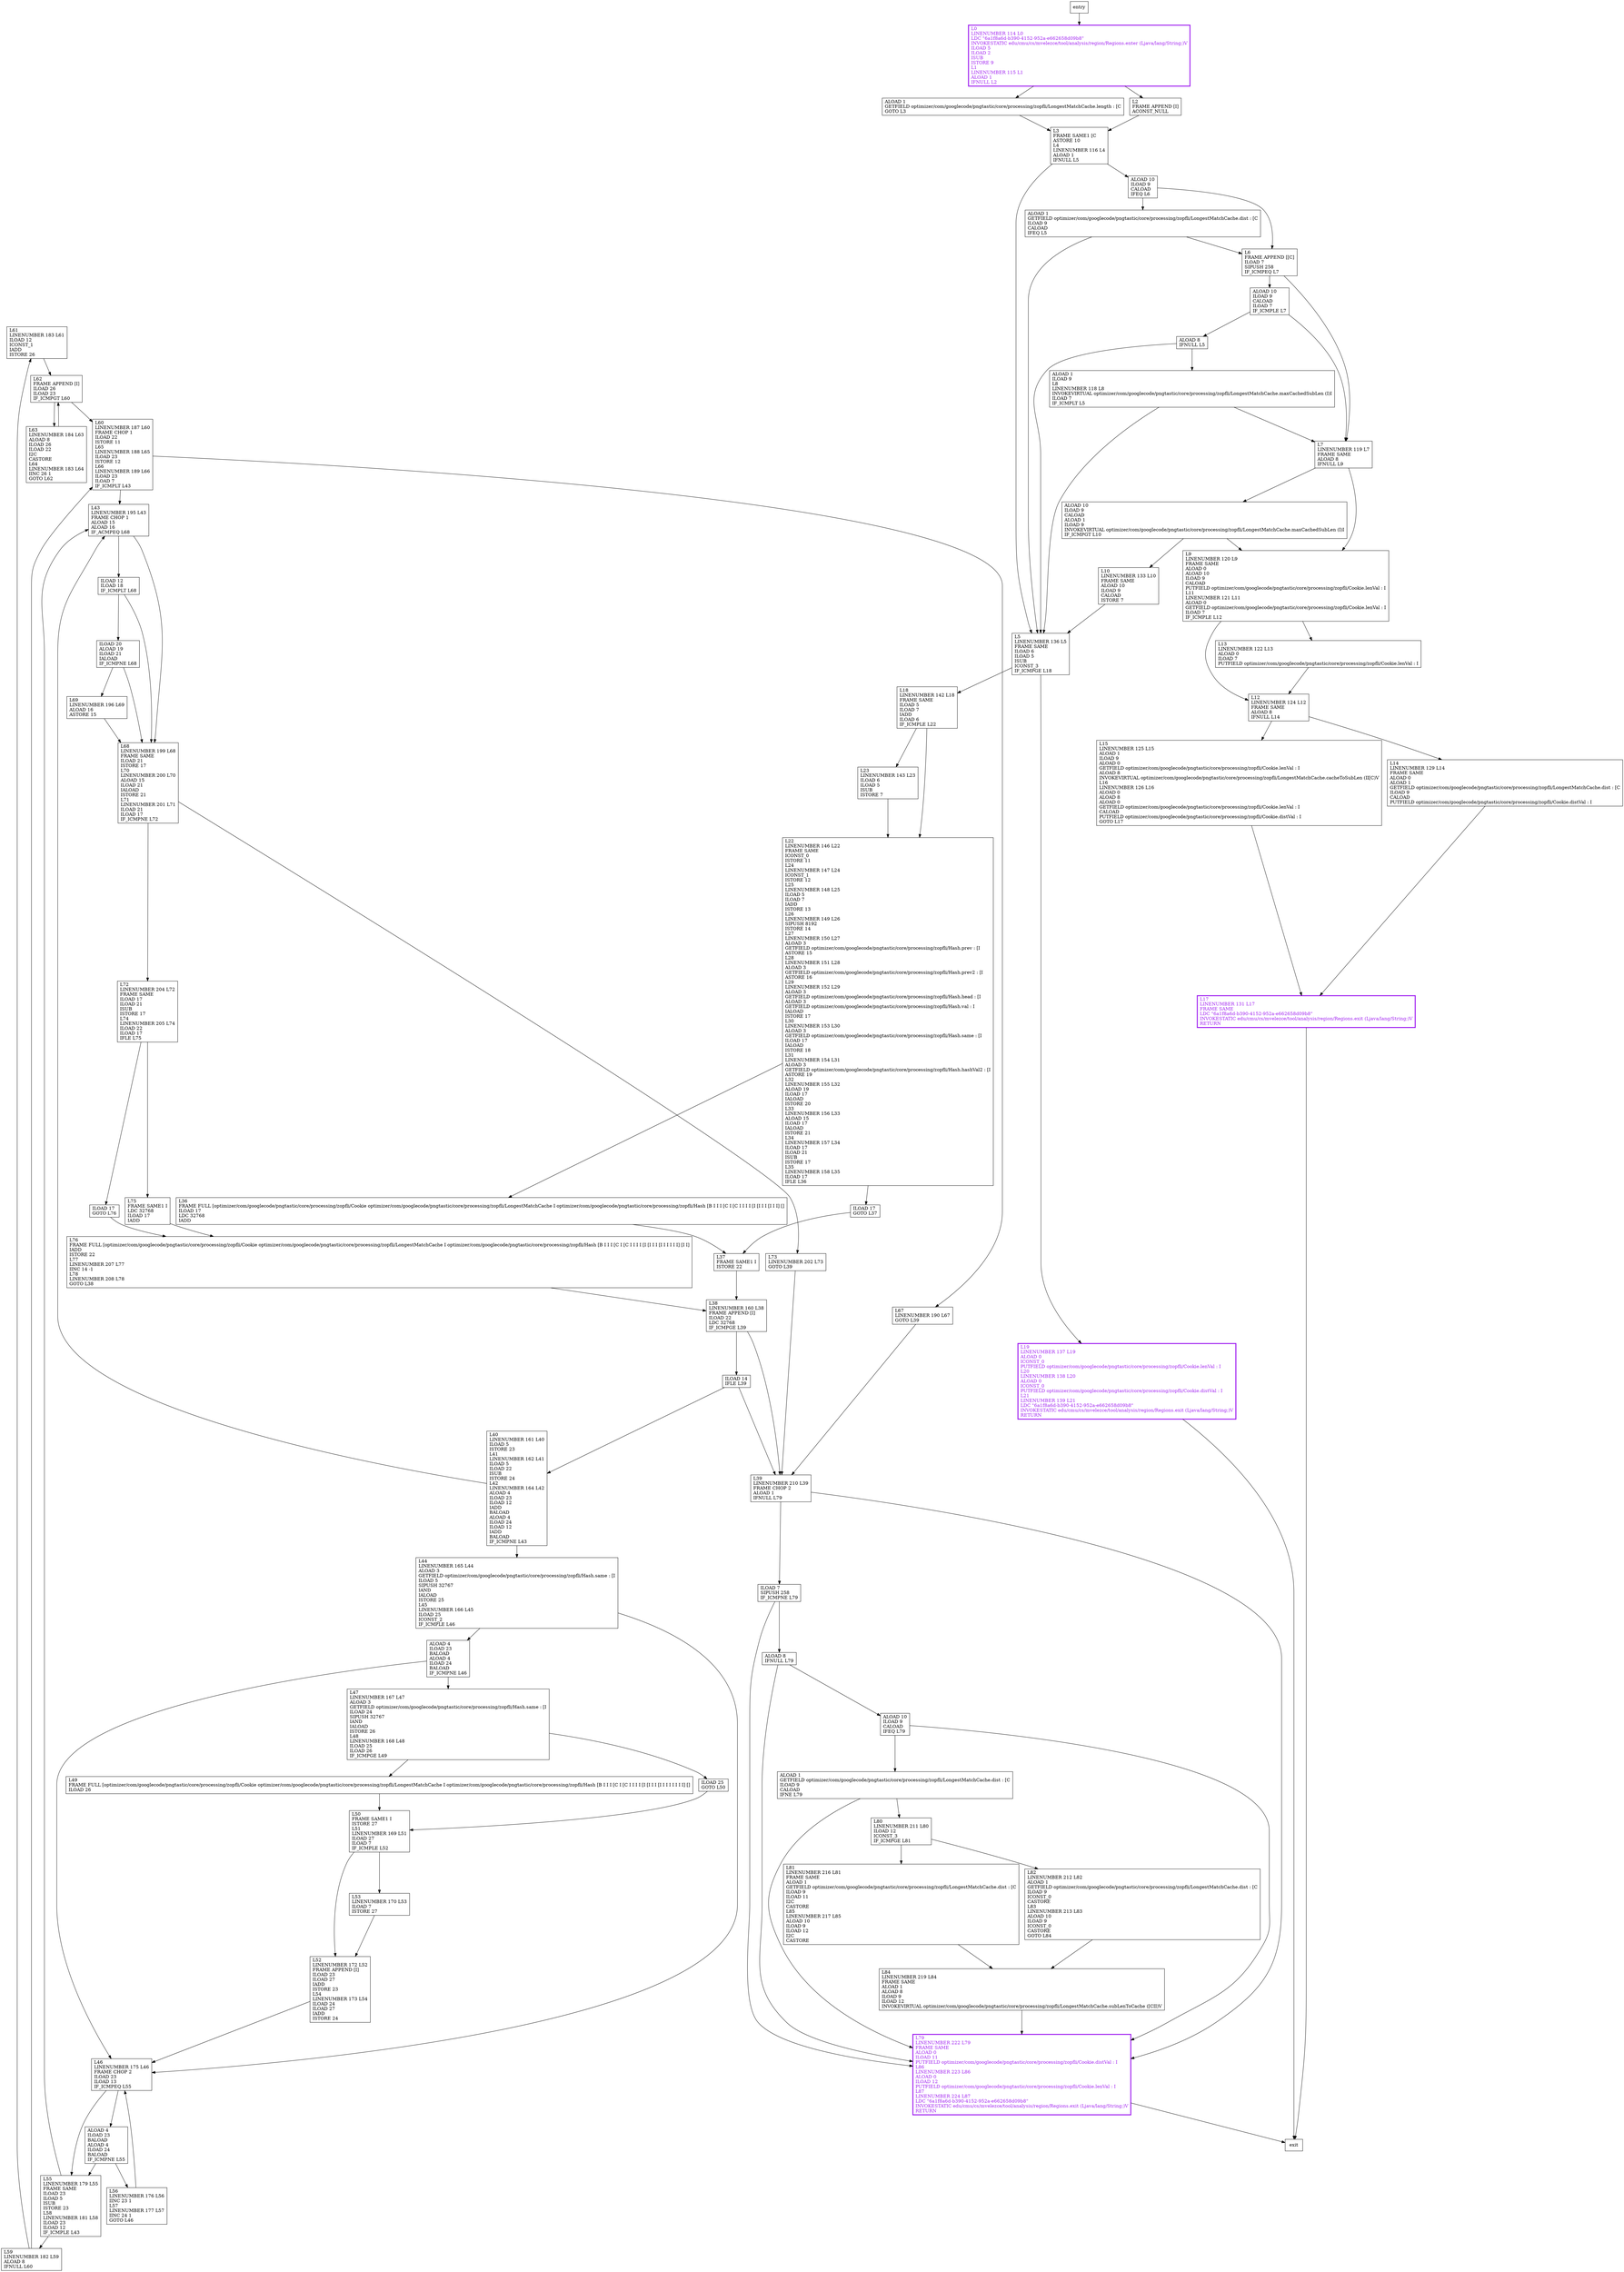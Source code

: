 digraph findLongestMatch {
node [shape=record];
433015555 [label="L61\lLINENUMBER 183 L61\lILOAD 12\lICONST_1\lIADD\lISTORE 26\l"];
253332430 [label="ALOAD 4\lILOAD 23\lBALOAD\lALOAD 4\lILOAD 24\lBALOAD\lIF_ICMPNE L55\l"];
1154091064 [label="ALOAD 8\lIFNULL L79\l"];
177590271 [label="ALOAD 1\lGETFIELD optimizer/com/googlecode/pngtastic/core/processing/zopfli/LongestMatchCache.length : [C\lGOTO L3\l"];
1785344556 [label="L36\lFRAME FULL [optimizer/com/googlecode/pngtastic/core/processing/zopfli/Cookie optimizer/com/googlecode/pngtastic/core/processing/zopfli/LongestMatchCache I optimizer/com/googlecode/pngtastic/core/processing/zopfli/Hash [B I I I [C I [C I I I I [I [I I I [I I I] []\lILOAD 17\lLDC 32768\lIADD\l"];
1396003833 [label="L0\lLINENUMBER 114 L0\lLDC \"6a1f8a6d-b390-4152-952a-e662658d09b8\"\lINVOKESTATIC edu/cmu/cs/mvelezce/tool/analysis/region/Regions.enter (Ljava/lang/String;)V\lILOAD 5\lILOAD 2\lISUB\lISTORE 9\lL1\lLINENUMBER 115 L1\lALOAD 1\lIFNULL L2\l"];
709490135 [label="L79\lLINENUMBER 222 L79\lFRAME SAME\lALOAD 0\lILOAD 11\lPUTFIELD optimizer/com/googlecode/pngtastic/core/processing/zopfli/Cookie.distVal : I\lL86\lLINENUMBER 223 L86\lALOAD 0\lILOAD 12\lPUTFIELD optimizer/com/googlecode/pngtastic/core/processing/zopfli/Cookie.lenVal : I\lL87\lLINENUMBER 224 L87\lLDC \"6a1f8a6d-b390-4152-952a-e662658d09b8\"\lINVOKESTATIC edu/cmu/cs/mvelezce/tool/analysis/region/Regions.exit (Ljava/lang/String;)V\lRETURN\l"];
1842020389 [label="L40\lLINENUMBER 161 L40\lILOAD 5\lISTORE 23\lL41\lLINENUMBER 162 L41\lILOAD 5\lILOAD 22\lISUB\lISTORE 24\lL42\lLINENUMBER 164 L42\lALOAD 4\lILOAD 23\lILOAD 12\lIADD\lBALOAD\lALOAD 4\lILOAD 24\lILOAD 12\lIADD\lBALOAD\lIF_ICMPNE L43\l"];
796839648 [label="L69\lLINENUMBER 196 L69\lALOAD 16\lASTORE 15\l"];
209007284 [label="L63\lLINENUMBER 184 L63\lALOAD 8\lILOAD 26\lILOAD 22\lI2C\lCASTORE\lL64\lLINENUMBER 183 L64\lIINC 26 1\lGOTO L62\l"];
1747423094 [label="L6\lFRAME APPEND [[C]\lILOAD 7\lSIPUSH 258\lIF_ICMPEQ L7\l"];
1818521988 [label="ILOAD 17\lGOTO L76\l"];
656158697 [label="L72\lLINENUMBER 204 L72\lFRAME SAME\lILOAD 17\lILOAD 21\lISUB\lISTORE 17\lL74\lLINENUMBER 205 L74\lILOAD 22\lILOAD 17\lIFLE L75\l"];
1776495927 [label="L13\lLINENUMBER 122 L13\lALOAD 0\lILOAD 7\lPUTFIELD optimizer/com/googlecode/pngtastic/core/processing/zopfli/Cookie.lenVal : I\l"];
558251855 [label="L73\lLINENUMBER 202 L73\lGOTO L39\l"];
104331851 [label="ILOAD 17\lGOTO L37\l"];
1523317871 [label="L60\lLINENUMBER 187 L60\lFRAME CHOP 1\lILOAD 22\lISTORE 11\lL65\lLINENUMBER 188 L65\lILOAD 23\lISTORE 12\lL66\lLINENUMBER 189 L66\lILOAD 23\lILOAD 7\lIF_ICMPLT L43\l"];
707662966 [label="L37\lFRAME SAME1 I\lISTORE 22\l"];
1018772978 [label="ALOAD 4\lILOAD 23\lBALOAD\lALOAD 4\lILOAD 24\lBALOAD\lIF_ICMPNE L46\l"];
158331947 [label="L5\lLINENUMBER 136 L5\lFRAME SAME\lILOAD 6\lILOAD 5\lISUB\lICONST_3\lIF_ICMPGE L18\l"];
1410794718 [label="L19\lLINENUMBER 137 L19\lALOAD 0\lICONST_0\lPUTFIELD optimizer/com/googlecode/pngtastic/core/processing/zopfli/Cookie.lenVal : I\lL20\lLINENUMBER 138 L20\lALOAD 0\lICONST_0\lPUTFIELD optimizer/com/googlecode/pngtastic/core/processing/zopfli/Cookie.distVal : I\lL21\lLINENUMBER 139 L21\lLDC \"6a1f8a6d-b390-4152-952a-e662658d09b8\"\lINVOKESTATIC edu/cmu/cs/mvelezce/tool/analysis/region/Regions.exit (Ljava/lang/String;)V\lRETURN\l"];
1499085936 [label="L59\lLINENUMBER 182 L59\lALOAD 8\lIFNULL L60\l"];
1742045918 [label="L44\lLINENUMBER 165 L44\lALOAD 3\lGETFIELD optimizer/com/googlecode/pngtastic/core/processing/zopfli/Hash.same : [I\lILOAD 5\lSIPUSH 32767\lIAND\lIALOAD\lISTORE 25\lL45\lLINENUMBER 166 L45\lILOAD 25\lICONST_2\lIF_ICMPLE L46\l"];
1953083727 [label="L81\lLINENUMBER 216 L81\lFRAME SAME\lALOAD 1\lGETFIELD optimizer/com/googlecode/pngtastic/core/processing/zopfli/LongestMatchCache.dist : [C\lILOAD 9\lILOAD 11\lI2C\lCASTORE\lL85\lLINENUMBER 217 L85\lALOAD 10\lILOAD 9\lILOAD 12\lI2C\lCASTORE\l"];
315059665 [label="ALOAD 10\lILOAD 9\lCALOAD\lIFEQ L79\l"];
1783742575 [label="L47\lLINENUMBER 167 L47\lALOAD 3\lGETFIELD optimizer/com/googlecode/pngtastic/core/processing/zopfli/Hash.same : [I\lILOAD 24\lSIPUSH 32767\lIAND\lIALOAD\lISTORE 26\lL48\lLINENUMBER 168 L48\lILOAD 25\lILOAD 26\lIF_ICMPGE L49\l"];
256057775 [label="L52\lLINENUMBER 172 L52\lFRAME APPEND [I]\lILOAD 23\lILOAD 27\lIADD\lISTORE 23\lL54\lLINENUMBER 173 L54\lILOAD 24\lILOAD 27\lIADD\lISTORE 24\l"];
1419201886 [label="ILOAD 14\lIFLE L39\l"];
1645141270 [label="ILOAD 20\lALOAD 19\lILOAD 21\lIALOAD\lIF_ICMPNE L68\l"];
2001065235 [label="ALOAD 1\lGETFIELD optimizer/com/googlecode/pngtastic/core/processing/zopfli/LongestMatchCache.dist : [C\lILOAD 9\lCALOAD\lIFNE L79\l"];
23693973 [label="L67\lLINENUMBER 190 L67\lGOTO L39\l"];
1515303461 [label="ALOAD 8\lIFNULL L5\l"];
212413768 [label="L2\lFRAME APPEND [I]\lACONST_NULL\l"];
269657166 [label="L14\lLINENUMBER 129 L14\lFRAME SAME\lALOAD 0\lALOAD 1\lGETFIELD optimizer/com/googlecode/pngtastic/core/processing/zopfli/LongestMatchCache.dist : [C\lILOAD 9\lCALOAD\lPUTFIELD optimizer/com/googlecode/pngtastic/core/processing/zopfli/Cookie.distVal : I\l"];
1811273222 [label="L50\lFRAME SAME1 I\lISTORE 27\lL51\lLINENUMBER 169 L51\lILOAD 27\lILOAD 7\lIF_ICMPLE L52\l"];
73222149 [label="L84\lLINENUMBER 219 L84\lFRAME SAME\lALOAD 1\lALOAD 8\lILOAD 9\lILOAD 12\lINVOKEVIRTUAL optimizer/com/googlecode/pngtastic/core/processing/zopfli/LongestMatchCache.subLenToCache ([CII)V\l"];
1883036494 [label="L3\lFRAME SAME1 [C\lASTORE 10\lL4\lLINENUMBER 116 L4\lALOAD 1\lIFNULL L5\l"];
2017299203 [label="L10\lLINENUMBER 133 L10\lFRAME SAME\lALOAD 10\lILOAD 9\lCALOAD\lISTORE 7\l"];
1361246816 [label="L18\lLINENUMBER 142 L18\lFRAME SAME\lILOAD 5\lILOAD 7\lIADD\lILOAD 6\lIF_ICMPLE L22\l"];
901034012 [label="L75\lFRAME SAME1 I\lLDC 32768\lILOAD 17\lIADD\l"];
240767143 [label="ALOAD 10\lILOAD 9\lCALOAD\lILOAD 7\lIF_ICMPLE L7\l"];
71575286 [label="L62\lFRAME APPEND [I]\lILOAD 26\lILOAD 23\lIF_ICMPGT L60\l"];
828546966 [label="L12\lLINENUMBER 124 L12\lFRAME SAME\lALOAD 8\lIFNULL L14\l"];
559512713 [label="L49\lFRAME FULL [optimizer/com/googlecode/pngtastic/core/processing/zopfli/Cookie optimizer/com/googlecode/pngtastic/core/processing/zopfli/LongestMatchCache I optimizer/com/googlecode/pngtastic/core/processing/zopfli/Hash [B I I I [C I [C I I I I [I [I I I [I I I I I I I I] []\lILOAD 26\l"];
423726555 [label="L56\lLINENUMBER 176 L56\lIINC 23 1\lL57\lLINENUMBER 177 L57\lIINC 24 1\lGOTO L46\l"];
1868032458 [label="L39\lLINENUMBER 210 L39\lFRAME CHOP 2\lALOAD 1\lIFNULL L79\l"];
559473129 [label="L17\lLINENUMBER 131 L17\lFRAME SAME\lLDC \"6a1f8a6d-b390-4152-952a-e662658d09b8\"\lINVOKESTATIC edu/cmu/cs/mvelezce/tool/analysis/region/Regions.exit (Ljava/lang/String;)V\lRETURN\l"];
708929670 [label="L76\lFRAME FULL [optimizer/com/googlecode/pngtastic/core/processing/zopfli/Cookie optimizer/com/googlecode/pngtastic/core/processing/zopfli/LongestMatchCache I optimizer/com/googlecode/pngtastic/core/processing/zopfli/Hash [B I I I [C I [C I I I I [I [I I I [I I I I I I] [I I]\lIADD\lISTORE 22\lL77\lLINENUMBER 207 L77\lIINC 14 -1\lL78\lLINENUMBER 208 L78\lGOTO L38\l"];
440034703 [label="ALOAD 1\lILOAD 9\lL8\lLINENUMBER 118 L8\lINVOKEVIRTUAL optimizer/com/googlecode/pngtastic/core/processing/zopfli/LongestMatchCache.maxCachedSubLen (I)I\lILOAD 7\lIF_ICMPLT L5\l"];
1701726539 [label="ILOAD 7\lSIPUSH 258\lIF_ICMPNE L79\l"];
1196961949 [label="ILOAD 12\lILOAD 18\lIF_ICMPLT L68\l"];
1626799777 [label="L80\lLINENUMBER 211 L80\lILOAD 12\lICONST_3\lIF_ICMPGE L81\l"];
164024007 [label="L46\lLINENUMBER 175 L46\lFRAME CHOP 2\lILOAD 23\lILOAD 13\lIF_ICMPEQ L55\l"];
141533898 [label="L7\lLINENUMBER 119 L7\lFRAME SAME\lALOAD 8\lIFNULL L9\l"];
1865874928 [label="L9\lLINENUMBER 120 L9\lFRAME SAME\lALOAD 0\lALOAD 10\lILOAD 9\lCALOAD\lPUTFIELD optimizer/com/googlecode/pngtastic/core/processing/zopfli/Cookie.lenVal : I\lL11\lLINENUMBER 121 L11\lALOAD 0\lGETFIELD optimizer/com/googlecode/pngtastic/core/processing/zopfli/Cookie.lenVal : I\lILOAD 7\lIF_ICMPLE L12\l"];
744303677 [label="L23\lLINENUMBER 143 L23\lILOAD 6\lILOAD 5\lISUB\lISTORE 7\l"];
508964499 [label="ILOAD 25\lGOTO L50\l"];
1704241658 [label="L53\lLINENUMBER 170 L53\lILOAD 7\lISTORE 27\l"];
1243165037 [label="L55\lLINENUMBER 179 L55\lFRAME SAME\lILOAD 23\lILOAD 5\lISUB\lISTORE 23\lL58\lLINENUMBER 181 L58\lILOAD 23\lILOAD 12\lIF_ICMPLE L43\l"];
1567224822 [label="L82\lLINENUMBER 212 L82\lALOAD 1\lGETFIELD optimizer/com/googlecode/pngtastic/core/processing/zopfli/LongestMatchCache.dist : [C\lILOAD 9\lICONST_0\lCASTORE\lL83\lLINENUMBER 213 L83\lALOAD 10\lILOAD 9\lICONST_0\lCASTORE\lGOTO L84\l"];
1290361635 [label="ALOAD 10\lILOAD 9\lCALOAD\lIFEQ L6\l"];
924595278 [label="L43\lLINENUMBER 195 L43\lFRAME CHOP 1\lALOAD 15\lALOAD 16\lIF_ACMPEQ L68\l"];
73613532 [label="L15\lLINENUMBER 125 L15\lALOAD 1\lILOAD 9\lALOAD 0\lGETFIELD optimizer/com/googlecode/pngtastic/core/processing/zopfli/Cookie.lenVal : I\lALOAD 8\lINVOKEVIRTUAL optimizer/com/googlecode/pngtastic/core/processing/zopfli/LongestMatchCache.cacheToSubLen (II[C)V\lL16\lLINENUMBER 126 L16\lALOAD 0\lALOAD 8\lALOAD 0\lGETFIELD optimizer/com/googlecode/pngtastic/core/processing/zopfli/Cookie.lenVal : I\lCALOAD\lPUTFIELD optimizer/com/googlecode/pngtastic/core/processing/zopfli/Cookie.distVal : I\lGOTO L17\l"];
1257036576 [label="L22\lLINENUMBER 146 L22\lFRAME SAME\lICONST_0\lISTORE 11\lL24\lLINENUMBER 147 L24\lICONST_1\lISTORE 12\lL25\lLINENUMBER 148 L25\lILOAD 5\lILOAD 7\lIADD\lISTORE 13\lL26\lLINENUMBER 149 L26\lSIPUSH 8192\lISTORE 14\lL27\lLINENUMBER 150 L27\lALOAD 3\lGETFIELD optimizer/com/googlecode/pngtastic/core/processing/zopfli/Hash.prev : [I\lASTORE 15\lL28\lLINENUMBER 151 L28\lALOAD 3\lGETFIELD optimizer/com/googlecode/pngtastic/core/processing/zopfli/Hash.prev2 : [I\lASTORE 16\lL29\lLINENUMBER 152 L29\lALOAD 3\lGETFIELD optimizer/com/googlecode/pngtastic/core/processing/zopfli/Hash.head : [I\lALOAD 3\lGETFIELD optimizer/com/googlecode/pngtastic/core/processing/zopfli/Hash.val : I\lIALOAD\lISTORE 17\lL30\lLINENUMBER 153 L30\lALOAD 3\lGETFIELD optimizer/com/googlecode/pngtastic/core/processing/zopfli/Hash.same : [I\lILOAD 17\lIALOAD\lISTORE 18\lL31\lLINENUMBER 154 L31\lALOAD 3\lGETFIELD optimizer/com/googlecode/pngtastic/core/processing/zopfli/Hash.hashVal2 : [I\lASTORE 19\lL32\lLINENUMBER 155 L32\lALOAD 19\lILOAD 17\lIALOAD\lISTORE 20\lL33\lLINENUMBER 156 L33\lALOAD 15\lILOAD 17\lIALOAD\lISTORE 21\lL34\lLINENUMBER 157 L34\lILOAD 17\lILOAD 21\lISUB\lISTORE 17\lL35\lLINENUMBER 158 L35\lILOAD 17\lIFLE L36\l"];
1654476520 [label="L68\lLINENUMBER 199 L68\lFRAME SAME\lILOAD 21\lISTORE 17\lL70\lLINENUMBER 200 L70\lALOAD 15\lILOAD 21\lIALOAD\lISTORE 21\lL71\lLINENUMBER 201 L71\lILOAD 21\lILOAD 17\lIF_ICMPNE L72\l"];
988645062 [label="L38\lLINENUMBER 160 L38\lFRAME APPEND [I]\lILOAD 22\lLDC 32768\lIF_ICMPGE L39\l"];
791336025 [label="ALOAD 10\lILOAD 9\lCALOAD\lALOAD 1\lILOAD 9\lINVOKEVIRTUAL optimizer/com/googlecode/pngtastic/core/processing/zopfli/LongestMatchCache.maxCachedSubLen (I)I\lIF_ICMPGT L10\l"];
2128072599 [label="ALOAD 1\lGETFIELD optimizer/com/googlecode/pngtastic/core/processing/zopfli/LongestMatchCache.dist : [C\lILOAD 9\lCALOAD\lIFEQ L5\l"];
entry;
exit;
433015555 -> 71575286;
253332430 -> 1243165037;
253332430 -> 423726555;
1154091064 -> 315059665;
1154091064 -> 709490135;
177590271 -> 1883036494;
1785344556 -> 707662966;
1396003833 -> 212413768;
1396003833 -> 177590271;
709490135 -> exit;
1842020389 -> 924595278;
1842020389 -> 1742045918;
796839648 -> 1654476520;
209007284 -> 71575286;
1747423094 -> 240767143;
1747423094 -> 141533898;
1818521988 -> 708929670;
656158697 -> 1818521988;
656158697 -> 901034012;
1776495927 -> 828546966;
558251855 -> 1868032458;
104331851 -> 707662966;
1523317871 -> 924595278;
1523317871 -> 23693973;
707662966 -> 988645062;
1018772978 -> 164024007;
1018772978 -> 1783742575;
158331947 -> 1361246816;
158331947 -> 1410794718;
1410794718 -> exit;
1499085936 -> 433015555;
1499085936 -> 1523317871;
1742045918 -> 164024007;
1742045918 -> 1018772978;
1953083727 -> 73222149;
315059665 -> 2001065235;
315059665 -> 709490135;
1783742575 -> 559512713;
1783742575 -> 508964499;
256057775 -> 164024007;
entry -> 1396003833;
1419201886 -> 1842020389;
1419201886 -> 1868032458;
1645141270 -> 796839648;
1645141270 -> 1654476520;
2001065235 -> 1626799777;
2001065235 -> 709490135;
23693973 -> 1868032458;
1515303461 -> 440034703;
1515303461 -> 158331947;
212413768 -> 1883036494;
269657166 -> 559473129;
1811273222 -> 1704241658;
1811273222 -> 256057775;
73222149 -> 709490135;
1883036494 -> 1290361635;
1883036494 -> 158331947;
2017299203 -> 158331947;
1361246816 -> 1257036576;
1361246816 -> 744303677;
901034012 -> 708929670;
240767143 -> 1515303461;
240767143 -> 141533898;
71575286 -> 209007284;
71575286 -> 1523317871;
828546966 -> 269657166;
828546966 -> 73613532;
559512713 -> 1811273222;
423726555 -> 164024007;
1868032458 -> 1701726539;
1868032458 -> 709490135;
559473129 -> exit;
708929670 -> 988645062;
440034703 -> 158331947;
440034703 -> 141533898;
1701726539 -> 1154091064;
1701726539 -> 709490135;
1196961949 -> 1645141270;
1196961949 -> 1654476520;
1626799777 -> 1567224822;
1626799777 -> 1953083727;
164024007 -> 1243165037;
164024007 -> 253332430;
141533898 -> 791336025;
141533898 -> 1865874928;
1865874928 -> 828546966;
1865874928 -> 1776495927;
744303677 -> 1257036576;
508964499 -> 1811273222;
1704241658 -> 256057775;
1243165037 -> 1499085936;
1243165037 -> 924595278;
1567224822 -> 73222149;
1290361635 -> 1747423094;
1290361635 -> 2128072599;
924595278 -> 1654476520;
924595278 -> 1196961949;
73613532 -> 559473129;
1257036576 -> 104331851;
1257036576 -> 1785344556;
1654476520 -> 656158697;
1654476520 -> 558251855;
988645062 -> 1419201886;
988645062 -> 1868032458;
791336025 -> 2017299203;
791336025 -> 1865874928;
2128072599 -> 1747423094;
2128072599 -> 158331947;
559473129[fontcolor="purple", penwidth=3, color="purple"];
1396003833[fontcolor="purple", penwidth=3, color="purple"];
709490135[fontcolor="purple", penwidth=3, color="purple"];
1410794718[fontcolor="purple", penwidth=3, color="purple"];
}

